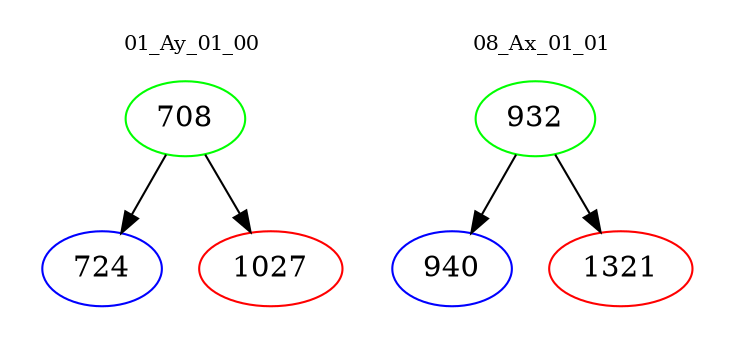 digraph{
subgraph cluster_0 {
color = white
label = "01_Ay_01_00";
fontsize=10;
T0_708 [label="708", color="green"]
T0_708 -> T0_724 [color="black"]
T0_724 [label="724", color="blue"]
T0_708 -> T0_1027 [color="black"]
T0_1027 [label="1027", color="red"]
}
subgraph cluster_1 {
color = white
label = "08_Ax_01_01";
fontsize=10;
T1_932 [label="932", color="green"]
T1_932 -> T1_940 [color="black"]
T1_940 [label="940", color="blue"]
T1_932 -> T1_1321 [color="black"]
T1_1321 [label="1321", color="red"]
}
}
